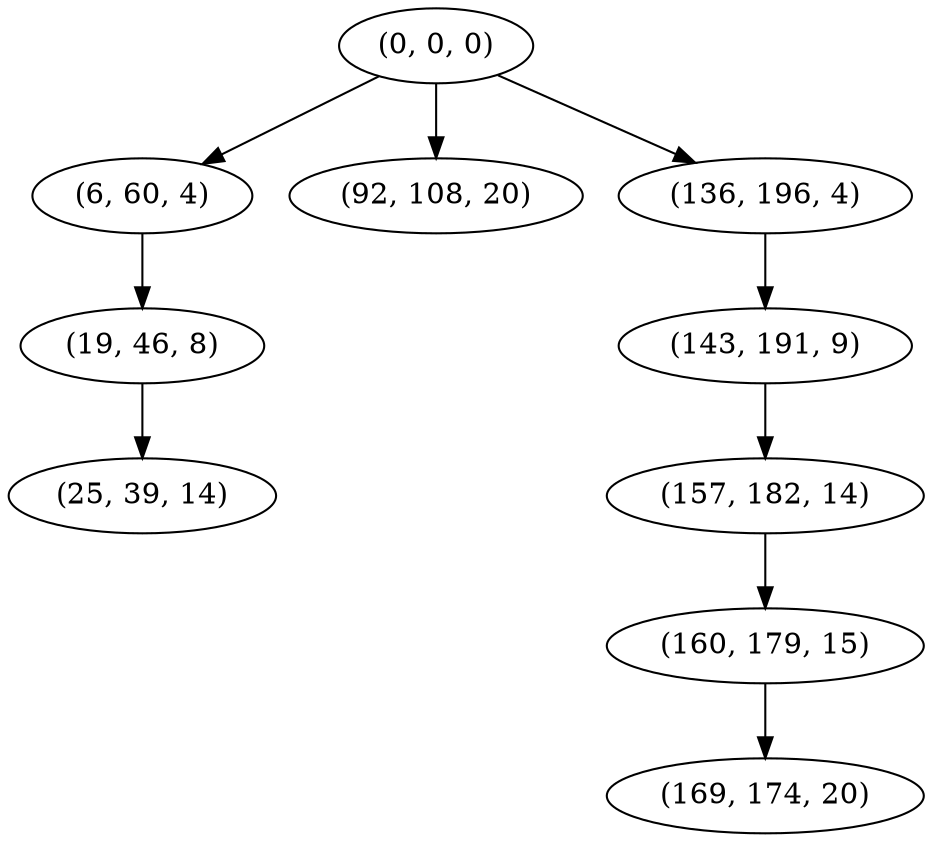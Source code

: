 digraph tree {
    "(0, 0, 0)";
    "(6, 60, 4)";
    "(19, 46, 8)";
    "(25, 39, 14)";
    "(92, 108, 20)";
    "(136, 196, 4)";
    "(143, 191, 9)";
    "(157, 182, 14)";
    "(160, 179, 15)";
    "(169, 174, 20)";
    "(0, 0, 0)" -> "(6, 60, 4)";
    "(0, 0, 0)" -> "(92, 108, 20)";
    "(0, 0, 0)" -> "(136, 196, 4)";
    "(6, 60, 4)" -> "(19, 46, 8)";
    "(19, 46, 8)" -> "(25, 39, 14)";
    "(136, 196, 4)" -> "(143, 191, 9)";
    "(143, 191, 9)" -> "(157, 182, 14)";
    "(157, 182, 14)" -> "(160, 179, 15)";
    "(160, 179, 15)" -> "(169, 174, 20)";
}
